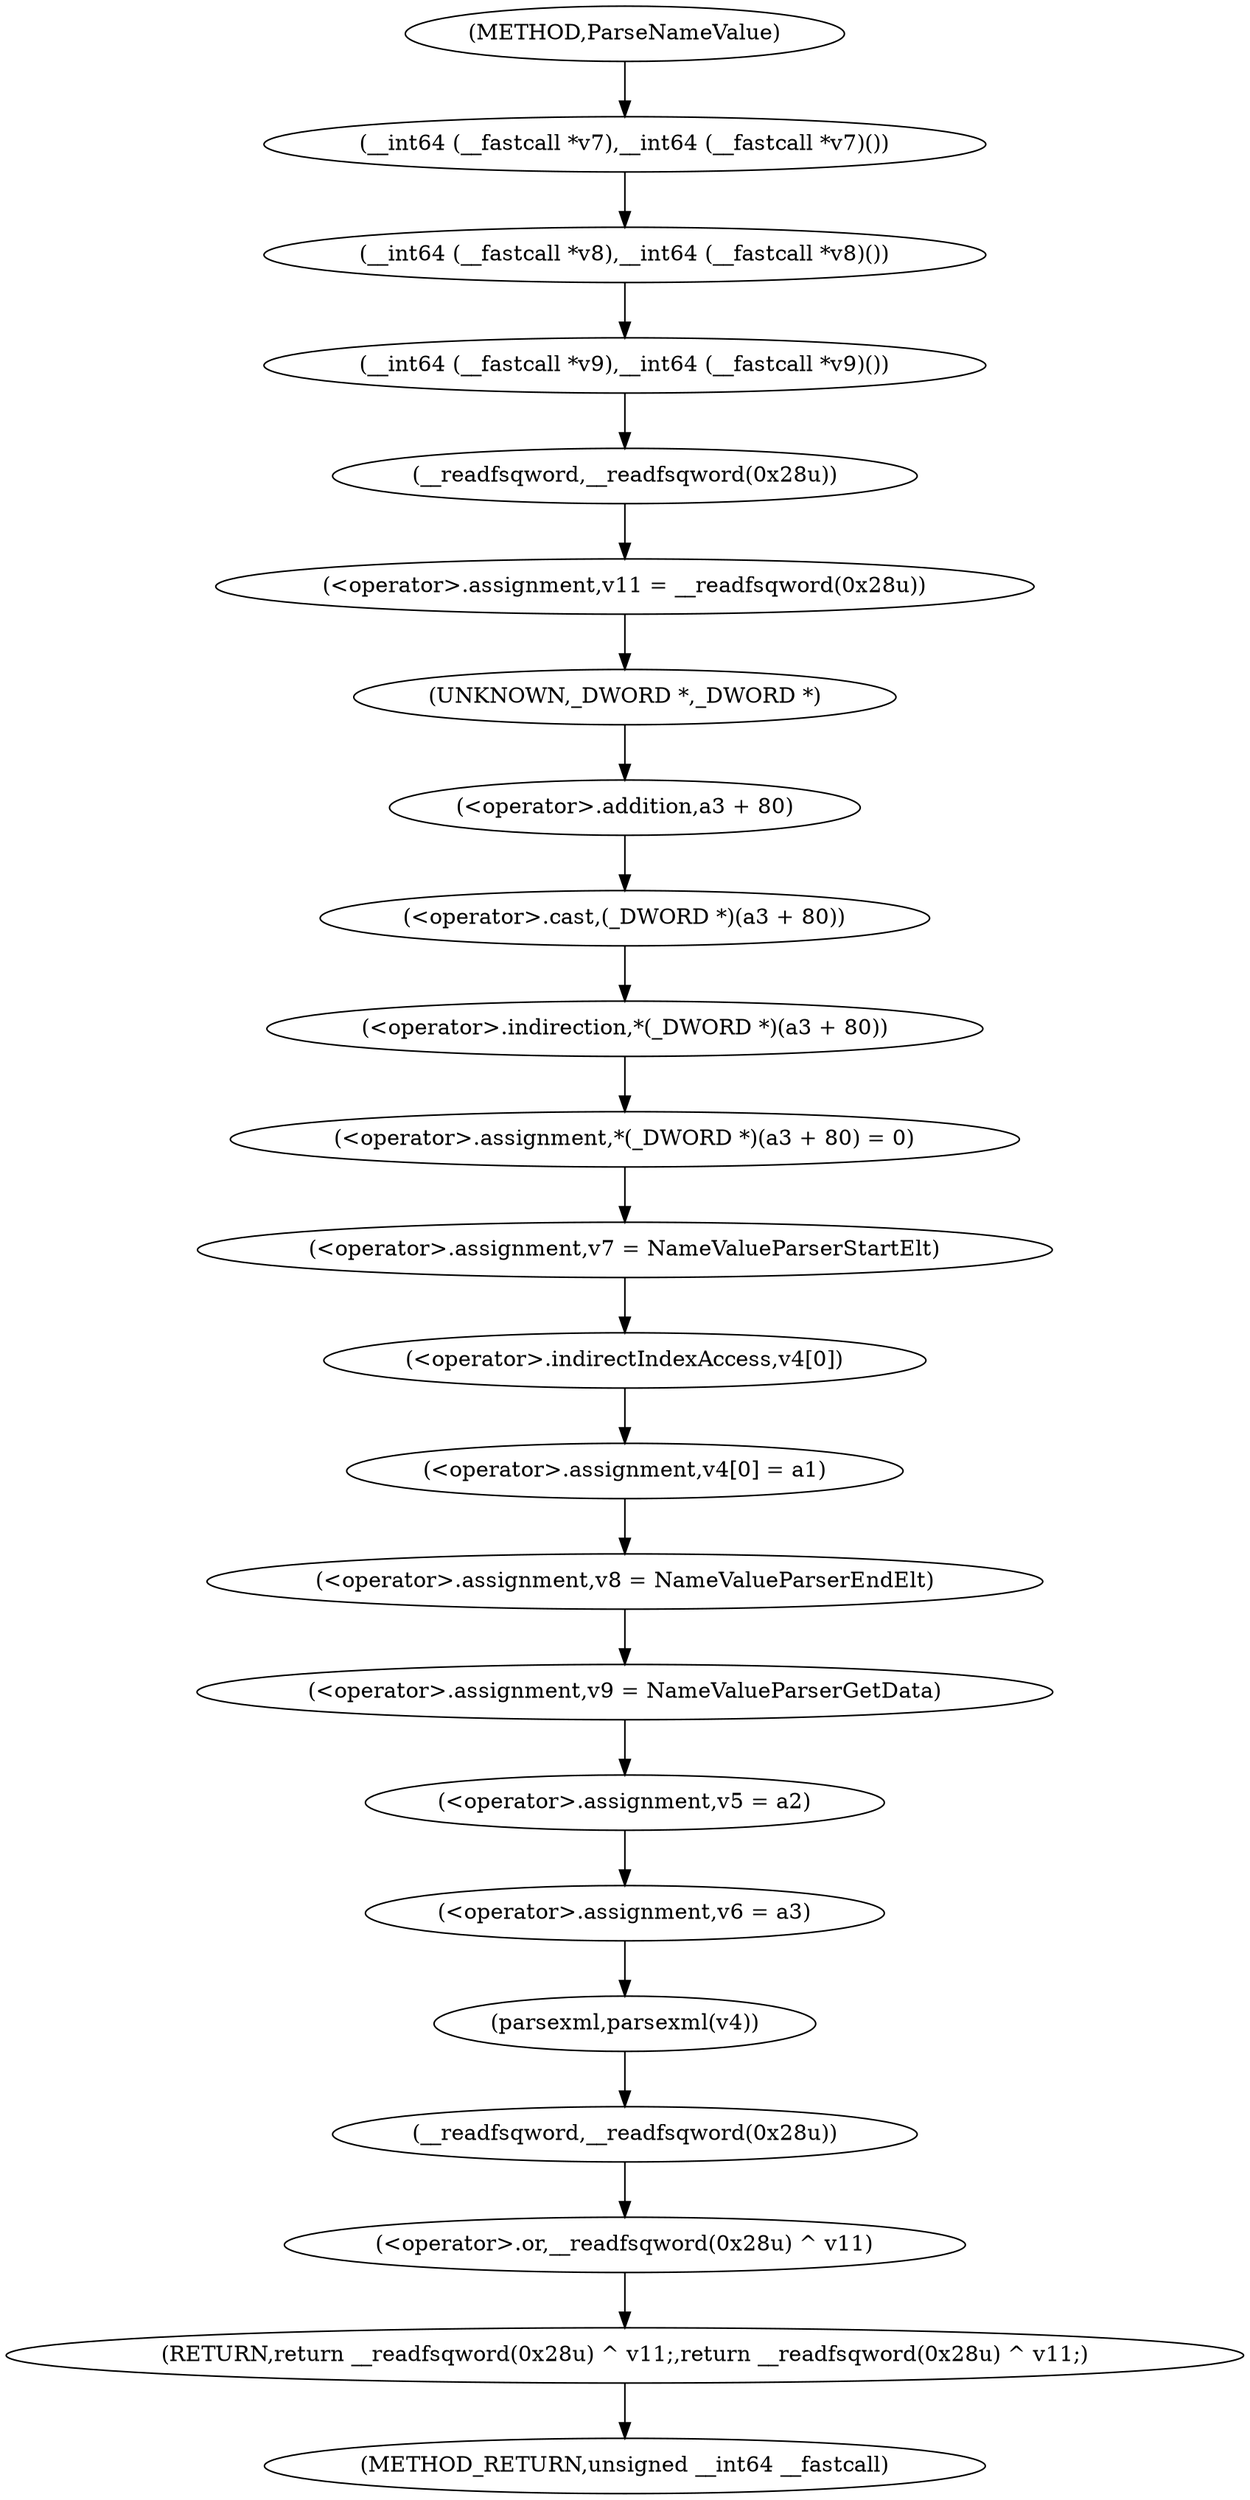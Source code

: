 digraph ParseNameValue {  
"1000117" [label = "(__int64 (__fastcall *v7),__int64 (__fastcall *v7)())" ]
"1000118" [label = "(__int64 (__fastcall *v8),__int64 (__fastcall *v8)())" ]
"1000119" [label = "(__int64 (__fastcall *v9),__int64 (__fastcall *v9)())" ]
"1000122" [label = "(<operator>.assignment,v11 = __readfsqword(0x28u))" ]
"1000124" [label = "(__readfsqword,__readfsqword(0x28u))" ]
"1000128" [label = "(<operator>.assignment,*(_DWORD *)(a3 + 80) = 0)" ]
"1000129" [label = "(<operator>.indirection,*(_DWORD *)(a3 + 80))" ]
"1000130" [label = "(<operator>.cast,(_DWORD *)(a3 + 80))" ]
"1000131" [label = "(UNKNOWN,_DWORD *,_DWORD *)" ]
"1000132" [label = "(<operator>.addition,a3 + 80)" ]
"1000136" [label = "(<operator>.assignment,v7 = NameValueParserStartElt)" ]
"1000139" [label = "(<operator>.assignment,v4[0] = a1)" ]
"1000140" [label = "(<operator>.indirectIndexAccess,v4[0])" ]
"1000144" [label = "(<operator>.assignment,v8 = NameValueParserEndElt)" ]
"1000147" [label = "(<operator>.assignment,v9 = NameValueParserGetData)" ]
"1000150" [label = "(<operator>.assignment,v5 = a2)" ]
"1000153" [label = "(<operator>.assignment,v6 = a3)" ]
"1000157" [label = "(parsexml,parsexml(v4))" ]
"1000159" [label = "(RETURN,return __readfsqword(0x28u) ^ v11;,return __readfsqword(0x28u) ^ v11;)" ]
"1000160" [label = "(<operator>.or,__readfsqword(0x28u) ^ v11)" ]
"1000161" [label = "(__readfsqword,__readfsqword(0x28u))" ]
"1000109" [label = "(METHOD,ParseNameValue)" ]
"1000164" [label = "(METHOD_RETURN,unsigned __int64 __fastcall)" ]
  "1000117" -> "1000118" 
  "1000118" -> "1000119" 
  "1000119" -> "1000124" 
  "1000122" -> "1000131" 
  "1000124" -> "1000122" 
  "1000128" -> "1000136" 
  "1000129" -> "1000128" 
  "1000130" -> "1000129" 
  "1000131" -> "1000132" 
  "1000132" -> "1000130" 
  "1000136" -> "1000140" 
  "1000139" -> "1000144" 
  "1000140" -> "1000139" 
  "1000144" -> "1000147" 
  "1000147" -> "1000150" 
  "1000150" -> "1000153" 
  "1000153" -> "1000157" 
  "1000157" -> "1000161" 
  "1000159" -> "1000164" 
  "1000160" -> "1000159" 
  "1000161" -> "1000160" 
  "1000109" -> "1000117" 
}
